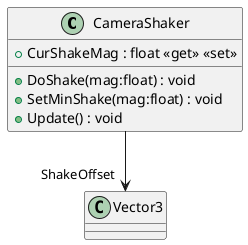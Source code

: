 @startuml
class CameraShaker {
    + CurShakeMag : float <<get>> <<set>>
    + DoShake(mag:float) : void
    + SetMinShake(mag:float) : void
    + Update() : void
}
CameraShaker --> "ShakeOffset" Vector3
@enduml
